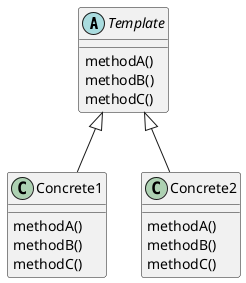 @startuml

abstract class Template {
    methodA()
    methodB()
    methodC()
}

class Concrete1 {
    methodA()
    methodB()
    methodC()
}

class Concrete2 {
    methodA()
    methodB()
    methodC()
}

Template <|-- Concrete1
Template <|-- Concrete2

@enduml